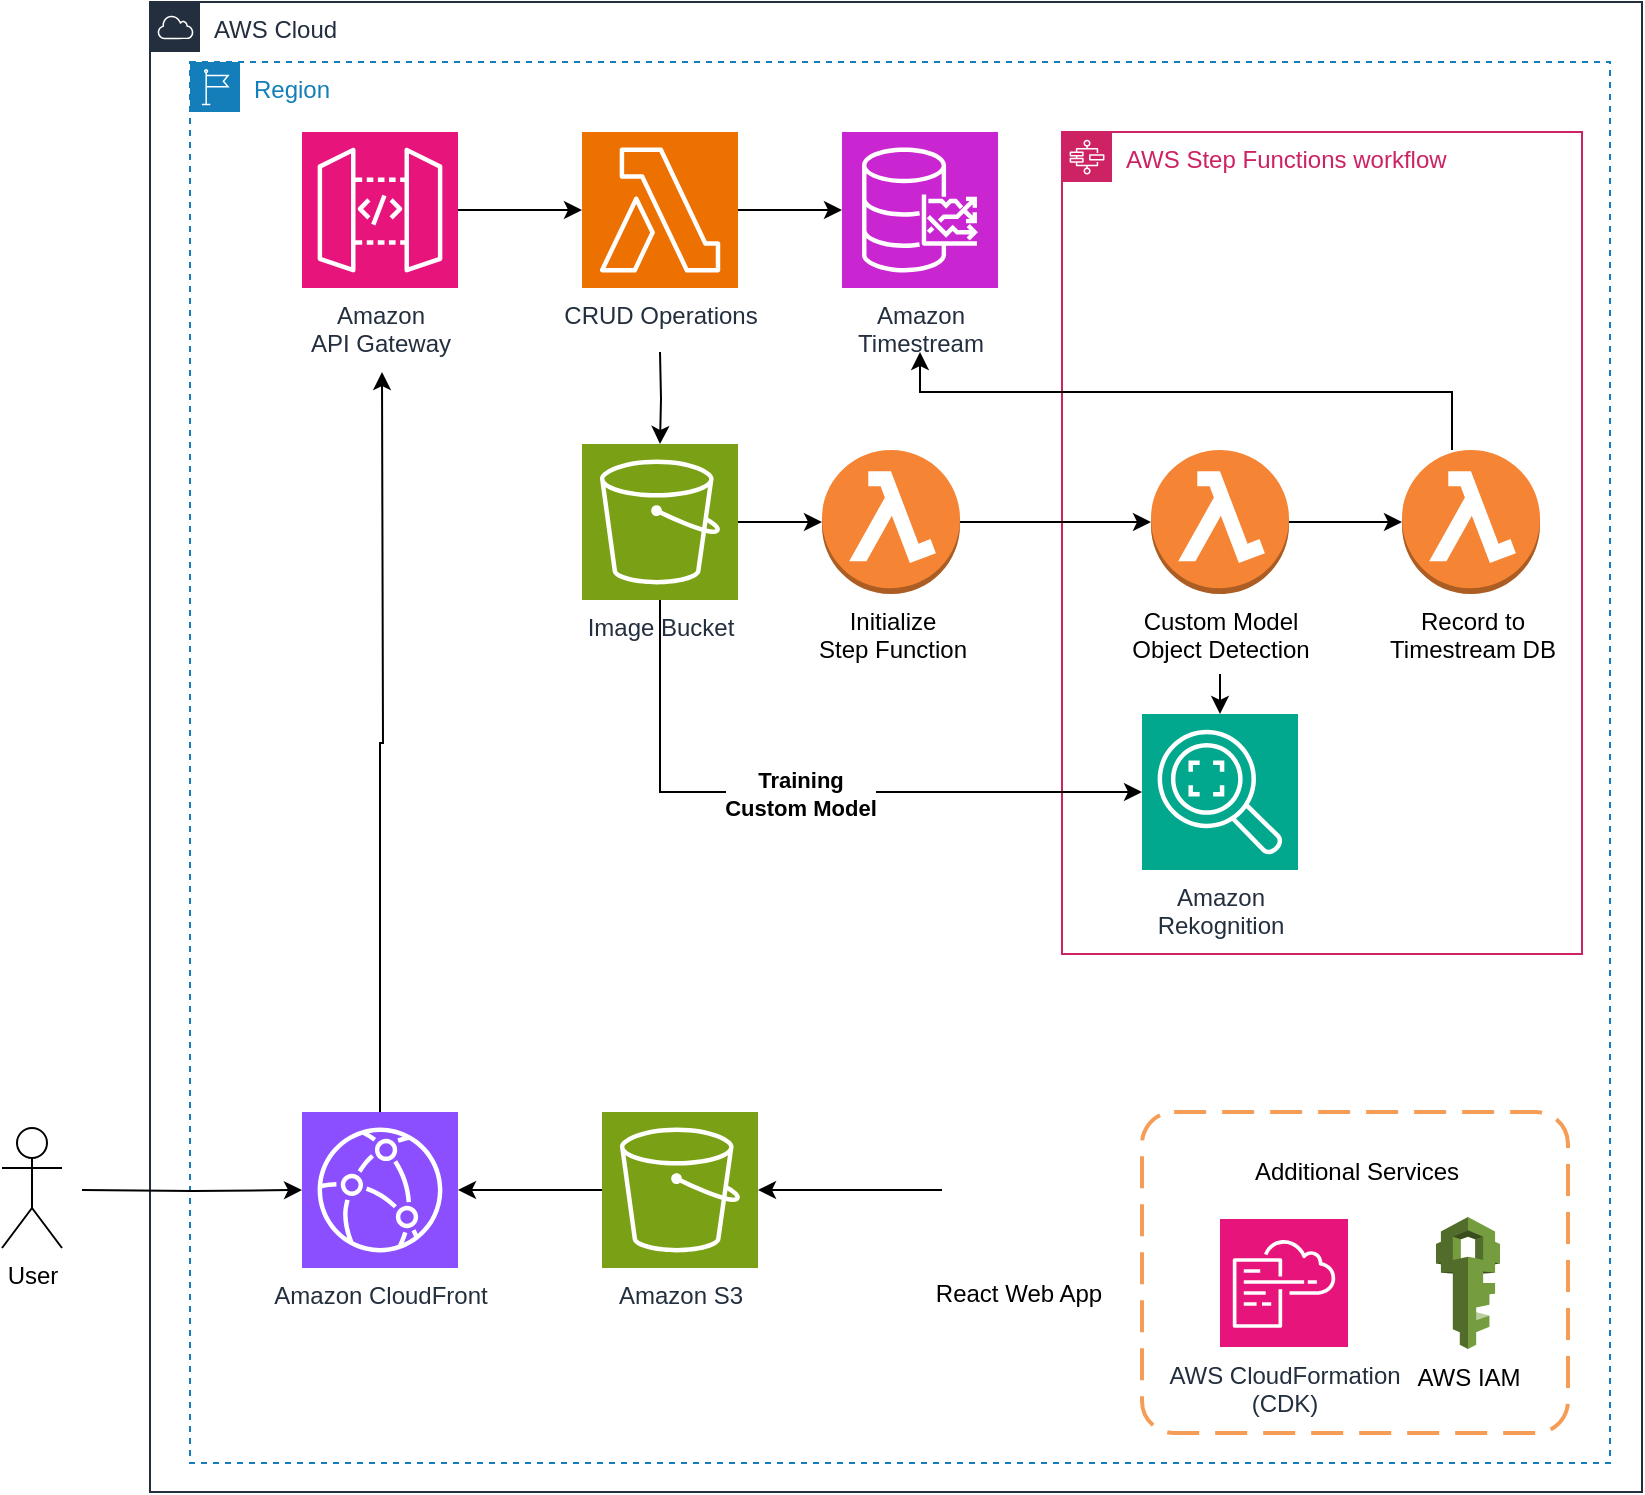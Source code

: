 <mxfile version="22.1.18" type="device" pages="2">
  <diagram name="Page-1" id="OdyrHmC6sfOLj6qiyrPX">
    <mxGraphModel dx="1234" dy="757" grid="0" gridSize="10" guides="0" tooltips="1" connect="1" arrows="1" fold="1" page="0" pageScale="1" pageWidth="850" pageHeight="1100" math="0" shadow="0">
      <root>
        <mxCell id="0" />
        <mxCell id="1" parent="0" />
        <mxCell id="MYE65sH3s9XC-EsRgawy-8" value="AWS Cloud" style="points=[[0,0],[0.25,0],[0.5,0],[0.75,0],[1,0],[1,0.25],[1,0.5],[1,0.75],[1,1],[0.75,1],[0.5,1],[0.25,1],[0,1],[0,0.75],[0,0.5],[0,0.25]];outlineConnect=0;gradientColor=none;html=1;whiteSpace=wrap;fontSize=12;fontStyle=0;container=1;pointerEvents=0;collapsible=0;recursiveResize=0;shape=mxgraph.aws4.group;grIcon=mxgraph.aws4.group_aws_cloud;strokeColor=#232F3E;fillColor=none;verticalAlign=top;align=left;spacingLeft=30;fontColor=#232F3E;dashed=0;" parent="1" vertex="1">
          <mxGeometry x="154" y="615" width="746" height="745" as="geometry" />
        </mxCell>
        <mxCell id="MYE65sH3s9XC-EsRgawy-9" value="Region" style="points=[[0,0],[0.25,0],[0.5,0],[0.75,0],[1,0],[1,0.25],[1,0.5],[1,0.75],[1,1],[0.75,1],[0.5,1],[0.25,1],[0,1],[0,0.75],[0,0.5],[0,0.25]];outlineConnect=0;gradientColor=none;html=1;whiteSpace=wrap;fontSize=12;fontStyle=0;container=1;pointerEvents=0;collapsible=0;recursiveResize=0;shape=mxgraph.aws4.group;grIcon=mxgraph.aws4.group_region;strokeColor=#147EBA;fillColor=none;verticalAlign=top;align=left;spacingLeft=30;fontColor=#147EBA;dashed=1;" parent="MYE65sH3s9XC-EsRgawy-8" vertex="1">
          <mxGeometry x="20" y="30" width="710" height="700.5" as="geometry" />
        </mxCell>
        <mxCell id="E9s7Cj_5dPcn2JG_jbMc-51" value="" style="rounded=1;arcSize=10;dashed=1;strokeColor=#F59D56;fillColor=none;gradientColor=none;dashPattern=8 4;strokeWidth=2;" parent="MYE65sH3s9XC-EsRgawy-9" vertex="1">
          <mxGeometry x="476" y="525" width="213" height="160.5" as="geometry" />
        </mxCell>
        <mxCell id="E9s7Cj_5dPcn2JG_jbMc-39" value="React Web App" style="shape=image;html=1;verticalAlign=top;verticalLabelPosition=bottom;labelBackgroundColor=#ffffff;imageAspect=0;aspect=fixed;image=https://cdn1.iconfinder.com/data/icons/unicons-line-vol-5/24/react-128.png" parent="MYE65sH3s9XC-EsRgawy-9" vertex="1">
          <mxGeometry x="376" y="526" width="76" height="76" as="geometry" />
        </mxCell>
        <mxCell id="E9s7Cj_5dPcn2JG_jbMc-42" value="AWS CloudFormation&lt;br&gt;(CDK)" style="sketch=0;points=[[0,0,0],[0.25,0,0],[0.5,0,0],[0.75,0,0],[1,0,0],[0,1,0],[0.25,1,0],[0.5,1,0],[0.75,1,0],[1,1,0],[0,0.25,0],[0,0.5,0],[0,0.75,0],[1,0.25,0],[1,0.5,0],[1,0.75,0]];points=[[0,0,0],[0.25,0,0],[0.5,0,0],[0.75,0,0],[1,0,0],[0,1,0],[0.25,1,0],[0.5,1,0],[0.75,1,0],[1,1,0],[0,0.25,0],[0,0.5,0],[0,0.75,0],[1,0.25,0],[1,0.5,0],[1,0.75,0]];outlineConnect=0;fontColor=#232F3E;fillColor=#E7157B;strokeColor=#ffffff;dashed=0;verticalLabelPosition=bottom;verticalAlign=top;align=center;html=1;fontSize=12;fontStyle=0;aspect=fixed;shape=mxgraph.aws4.resourceIcon;resIcon=mxgraph.aws4.cloudformation;" parent="MYE65sH3s9XC-EsRgawy-9" vertex="1">
          <mxGeometry x="515" y="578.5" width="64" height="64" as="geometry" />
        </mxCell>
        <mxCell id="E9s7Cj_5dPcn2JG_jbMc-43" value="AWS IAM" style="outlineConnect=0;dashed=0;verticalLabelPosition=bottom;verticalAlign=top;align=center;html=1;shape=mxgraph.aws3.iam;fillColor=#759C3E;gradientColor=none;" parent="MYE65sH3s9XC-EsRgawy-9" vertex="1">
          <mxGeometry x="623" y="577.5" width="32" height="66" as="geometry" />
        </mxCell>
        <mxCell id="E9s7Cj_5dPcn2JG_jbMc-52" value="Additional Services" style="text;html=1;align=center;verticalAlign=middle;resizable=0;points=[];autosize=1;strokeColor=none;fillColor=none;" parent="MYE65sH3s9XC-EsRgawy-9" vertex="1">
          <mxGeometry x="517.5" y="540" width="130" height="30" as="geometry" />
        </mxCell>
        <mxCell id="E9s7Cj_5dPcn2JG_jbMc-22" value="Initialize&lt;br&gt;Step Function" style="outlineConnect=0;dashed=0;verticalLabelPosition=bottom;verticalAlign=top;align=center;html=1;shape=mxgraph.aws3.lambda_function;fillColor=#F58534;gradientColor=none;" parent="MYE65sH3s9XC-EsRgawy-9" vertex="1">
          <mxGeometry x="316" y="194" width="69" height="72" as="geometry" />
        </mxCell>
        <mxCell id="E9s7Cj_5dPcn2JG_jbMc-3" value="Image Bucket" style="sketch=0;points=[[0,0,0],[0.25,0,0],[0.5,0,0],[0.75,0,0],[1,0,0],[0,1,0],[0.25,1,0],[0.5,1,0],[0.75,1,0],[1,1,0],[0,0.25,0],[0,0.5,0],[0,0.75,0],[1,0.25,0],[1,0.5,0],[1,0.75,0]];outlineConnect=0;fontColor=#232F3E;fillColor=#7AA116;strokeColor=#ffffff;dashed=0;verticalLabelPosition=bottom;verticalAlign=top;align=center;html=1;fontSize=12;fontStyle=0;aspect=fixed;shape=mxgraph.aws4.resourceIcon;resIcon=mxgraph.aws4.s3;" parent="MYE65sH3s9XC-EsRgawy-9" vertex="1">
          <mxGeometry x="196" y="191" width="78" height="78" as="geometry" />
        </mxCell>
        <mxCell id="E9s7Cj_5dPcn2JG_jbMc-24" style="edgeStyle=orthogonalEdgeStyle;rounded=0;orthogonalLoop=1;jettySize=auto;html=1;" parent="MYE65sH3s9XC-EsRgawy-9" source="E9s7Cj_5dPcn2JG_jbMc-3" target="E9s7Cj_5dPcn2JG_jbMc-22" edge="1">
          <mxGeometry relative="1" as="geometry" />
        </mxCell>
        <mxCell id="E9s7Cj_5dPcn2JG_jbMc-2" value="CRUD Operations" style="sketch=0;points=[[0,0,0],[0.25,0,0],[0.5,0,0],[0.75,0,0],[1,0,0],[0,1,0],[0.25,1,0],[0.5,1,0],[0.75,1,0],[1,1,0],[0,0.25,0],[0,0.5,0],[0,0.75,0],[1,0.25,0],[1,0.5,0],[1,0.75,0]];outlineConnect=0;fontColor=#232F3E;fillColor=#ED7100;strokeColor=#ffffff;dashed=0;verticalLabelPosition=bottom;verticalAlign=top;align=center;html=1;fontSize=12;fontStyle=0;aspect=fixed;shape=mxgraph.aws4.resourceIcon;resIcon=mxgraph.aws4.lambda;" parent="1" vertex="1">
          <mxGeometry x="370" y="680" width="78" height="78" as="geometry" />
        </mxCell>
        <mxCell id="E9s7Cj_5dPcn2JG_jbMc-1" value="Amazon&lt;br&gt;Timestream" style="sketch=0;points=[[0,0,0],[0.25,0,0],[0.5,0,0],[0.75,0,0],[1,0,0],[0,1,0],[0.25,1,0],[0.5,1,0],[0.75,1,0],[1,1,0],[0,0.25,0],[0,0.5,0],[0,0.75,0],[1,0.25,0],[1,0.5,0],[1,0.75,0]];outlineConnect=0;fontColor=#232F3E;fillColor=#C925D1;strokeColor=#ffffff;dashed=0;verticalLabelPosition=bottom;verticalAlign=top;align=center;html=1;fontSize=12;fontStyle=0;aspect=fixed;shape=mxgraph.aws4.resourceIcon;resIcon=mxgraph.aws4.timestream;" parent="1" vertex="1">
          <mxGeometry x="500" y="680" width="78" height="78" as="geometry" />
        </mxCell>
        <mxCell id="E9s7Cj_5dPcn2JG_jbMc-4" value="Amazon &lt;br&gt;API Gateway" style="sketch=0;points=[[0,0,0],[0.25,0,0],[0.5,0,0],[0.75,0,0],[1,0,0],[0,1,0],[0.25,1,0],[0.5,1,0],[0.75,1,0],[1,1,0],[0,0.25,0],[0,0.5,0],[0,0.75,0],[1,0.25,0],[1,0.5,0],[1,0.75,0]];outlineConnect=0;fontColor=#232F3E;fillColor=#E7157B;strokeColor=#ffffff;dashed=0;verticalLabelPosition=bottom;verticalAlign=top;align=center;html=1;fontSize=12;fontStyle=0;aspect=fixed;shape=mxgraph.aws4.resourceIcon;resIcon=mxgraph.aws4.api_gateway;" parent="1" vertex="1">
          <mxGeometry x="230" y="680" width="78" height="78" as="geometry" />
        </mxCell>
        <mxCell id="E9s7Cj_5dPcn2JG_jbMc-5" style="edgeStyle=orthogonalEdgeStyle;rounded=0;orthogonalLoop=1;jettySize=auto;html=1;entryX=0;entryY=0.5;entryDx=0;entryDy=0;entryPerimeter=0;" parent="1" source="E9s7Cj_5dPcn2JG_jbMc-4" target="E9s7Cj_5dPcn2JG_jbMc-2" edge="1">
          <mxGeometry relative="1" as="geometry" />
        </mxCell>
        <mxCell id="E9s7Cj_5dPcn2JG_jbMc-6" style="edgeStyle=orthogonalEdgeStyle;rounded=0;orthogonalLoop=1;jettySize=auto;html=1;entryX=0.5;entryY=0;entryDx=0;entryDy=0;entryPerimeter=0;" parent="1" target="E9s7Cj_5dPcn2JG_jbMc-3" edge="1">
          <mxGeometry relative="1" as="geometry">
            <mxPoint x="409" y="790" as="sourcePoint" />
          </mxGeometry>
        </mxCell>
        <mxCell id="E9s7Cj_5dPcn2JG_jbMc-7" style="edgeStyle=orthogonalEdgeStyle;rounded=0;orthogonalLoop=1;jettySize=auto;html=1;entryX=0;entryY=0.5;entryDx=0;entryDy=0;entryPerimeter=0;" parent="1" source="E9s7Cj_5dPcn2JG_jbMc-2" target="E9s7Cj_5dPcn2JG_jbMc-1" edge="1">
          <mxGeometry relative="1" as="geometry" />
        </mxCell>
        <mxCell id="E9s7Cj_5dPcn2JG_jbMc-13" style="edgeStyle=orthogonalEdgeStyle;rounded=0;orthogonalLoop=1;jettySize=auto;html=1;" parent="1" source="E9s7Cj_5dPcn2JG_jbMc-11" target="E9s7Cj_5dPcn2JG_jbMc-12" edge="1">
          <mxGeometry relative="1" as="geometry" />
        </mxCell>
        <mxCell id="E9s7Cj_5dPcn2JG_jbMc-11" value="Amazon S3" style="sketch=0;points=[[0,0,0],[0.25,0,0],[0.5,0,0],[0.75,0,0],[1,0,0],[0,1,0],[0.25,1,0],[0.5,1,0],[0.75,1,0],[1,1,0],[0,0.25,0],[0,0.5,0],[0,0.75,0],[1,0.25,0],[1,0.5,0],[1,0.75,0]];outlineConnect=0;fontColor=#232F3E;fillColor=#7AA116;strokeColor=#ffffff;dashed=0;verticalLabelPosition=bottom;verticalAlign=top;align=center;html=1;fontSize=12;fontStyle=0;aspect=fixed;shape=mxgraph.aws4.resourceIcon;resIcon=mxgraph.aws4.s3;" parent="1" vertex="1">
          <mxGeometry x="380" y="1170" width="78" height="78" as="geometry" />
        </mxCell>
        <mxCell id="E9s7Cj_5dPcn2JG_jbMc-38" style="edgeStyle=orthogonalEdgeStyle;rounded=0;orthogonalLoop=1;jettySize=auto;html=1;" parent="1" source="E9s7Cj_5dPcn2JG_jbMc-12" edge="1">
          <mxGeometry relative="1" as="geometry">
            <mxPoint x="270" y="800" as="targetPoint" />
          </mxGeometry>
        </mxCell>
        <mxCell id="E9s7Cj_5dPcn2JG_jbMc-12" value="Amazon CloudFront" style="sketch=0;points=[[0,0,0],[0.25,0,0],[0.5,0,0],[0.75,0,0],[1,0,0],[0,1,0],[0.25,1,0],[0.5,1,0],[0.75,1,0],[1,1,0],[0,0.25,0],[0,0.5,0],[0,0.75,0],[1,0.25,0],[1,0.5,0],[1,0.75,0]];outlineConnect=0;fontColor=#232F3E;fillColor=#8C4FFF;strokeColor=#ffffff;dashed=0;verticalLabelPosition=bottom;verticalAlign=top;align=center;html=1;fontSize=12;fontStyle=0;aspect=fixed;shape=mxgraph.aws4.resourceIcon;resIcon=mxgraph.aws4.cloudfront;" parent="1" vertex="1">
          <mxGeometry x="230" y="1170" width="78" height="78" as="geometry" />
        </mxCell>
        <mxCell id="E9s7Cj_5dPcn2JG_jbMc-14" value="AWS Step Functions workflow" style="points=[[0,0],[0.25,0],[0.5,0],[0.75,0],[1,0],[1,0.25],[1,0.5],[1,0.75],[1,1],[0.75,1],[0.5,1],[0.25,1],[0,1],[0,0.75],[0,0.5],[0,0.25]];outlineConnect=0;gradientColor=none;html=1;whiteSpace=wrap;fontSize=12;fontStyle=0;container=1;pointerEvents=0;collapsible=0;recursiveResize=0;shape=mxgraph.aws4.group;grIcon=mxgraph.aws4.group_aws_step_functions_workflow;strokeColor=#CD2264;fillColor=none;verticalAlign=top;align=left;spacingLeft=30;fontColor=#CD2264;dashed=0;" parent="1" vertex="1">
          <mxGeometry x="610" y="680" width="260" height="411" as="geometry" />
        </mxCell>
        <mxCell id="E9s7Cj_5dPcn2JG_jbMc-10" value="Amazon &lt;br&gt;Rekognition" style="sketch=0;points=[[0,0,0],[0.25,0,0],[0.5,0,0],[0.75,0,0],[1,0,0],[0,1,0],[0.25,1,0],[0.5,1,0],[0.75,1,0],[1,1,0],[0,0.25,0],[0,0.5,0],[0,0.75,0],[1,0.25,0],[1,0.5,0],[1,0.75,0]];outlineConnect=0;fontColor=#232F3E;fillColor=#01A88D;strokeColor=#ffffff;dashed=0;verticalLabelPosition=bottom;verticalAlign=top;align=center;html=1;fontSize=12;fontStyle=0;aspect=fixed;shape=mxgraph.aws4.resourceIcon;resIcon=mxgraph.aws4.rekognition_2;" parent="E9s7Cj_5dPcn2JG_jbMc-14" vertex="1">
          <mxGeometry x="40" y="291" width="78" height="78" as="geometry" />
        </mxCell>
        <mxCell id="E9s7Cj_5dPcn2JG_jbMc-31" style="edgeStyle=orthogonalEdgeStyle;rounded=0;orthogonalLoop=1;jettySize=auto;html=1;" parent="E9s7Cj_5dPcn2JG_jbMc-14" source="E9s7Cj_5dPcn2JG_jbMc-26" target="E9s7Cj_5dPcn2JG_jbMc-30" edge="1">
          <mxGeometry relative="1" as="geometry" />
        </mxCell>
        <mxCell id="E9s7Cj_5dPcn2JG_jbMc-26" value="Custom Model&lt;br&gt;Object Detection" style="outlineConnect=0;dashed=0;verticalLabelPosition=bottom;verticalAlign=top;align=center;html=1;shape=mxgraph.aws3.lambda_function;fillColor=#F58534;gradientColor=none;" parent="E9s7Cj_5dPcn2JG_jbMc-14" vertex="1">
          <mxGeometry x="44.5" y="159" width="69" height="72" as="geometry" />
        </mxCell>
        <mxCell id="E9s7Cj_5dPcn2JG_jbMc-27" style="edgeStyle=orthogonalEdgeStyle;rounded=0;orthogonalLoop=1;jettySize=auto;html=1;entryX=0.5;entryY=0;entryDx=0;entryDy=0;entryPerimeter=0;" parent="E9s7Cj_5dPcn2JG_jbMc-14" target="E9s7Cj_5dPcn2JG_jbMc-10" edge="1">
          <mxGeometry relative="1" as="geometry">
            <mxPoint x="79" y="271" as="sourcePoint" />
          </mxGeometry>
        </mxCell>
        <mxCell id="E9s7Cj_5dPcn2JG_jbMc-30" value="Record to&lt;br&gt;Timestream DB" style="outlineConnect=0;dashed=0;verticalLabelPosition=bottom;verticalAlign=top;align=center;html=1;shape=mxgraph.aws3.lambda_function;fillColor=#F58534;gradientColor=none;" parent="E9s7Cj_5dPcn2JG_jbMc-14" vertex="1">
          <mxGeometry x="170" y="159" width="69" height="72" as="geometry" />
        </mxCell>
        <mxCell id="E9s7Cj_5dPcn2JG_jbMc-54" style="edgeStyle=orthogonalEdgeStyle;rounded=0;orthogonalLoop=1;jettySize=auto;html=1;" parent="1" source="E9s7Cj_5dPcn2JG_jbMc-22" target="E9s7Cj_5dPcn2JG_jbMc-26" edge="1">
          <mxGeometry relative="1" as="geometry" />
        </mxCell>
        <mxCell id="E9s7Cj_5dPcn2JG_jbMc-32" style="edgeStyle=orthogonalEdgeStyle;rounded=0;orthogonalLoop=1;jettySize=auto;html=1;" parent="1" source="E9s7Cj_5dPcn2JG_jbMc-30" edge="1">
          <mxGeometry relative="1" as="geometry">
            <mxPoint x="539" y="790" as="targetPoint" />
            <Array as="points">
              <mxPoint x="805" y="810" />
              <mxPoint x="539" y="810" />
            </Array>
          </mxGeometry>
        </mxCell>
        <mxCell id="E9s7Cj_5dPcn2JG_jbMc-34" style="edgeStyle=orthogonalEdgeStyle;rounded=0;orthogonalLoop=1;jettySize=auto;html=1;entryX=0;entryY=0.5;entryDx=0;entryDy=0;entryPerimeter=0;" parent="1" source="E9s7Cj_5dPcn2JG_jbMc-3" target="E9s7Cj_5dPcn2JG_jbMc-10" edge="1">
          <mxGeometry relative="1" as="geometry">
            <Array as="points">
              <mxPoint x="409" y="1010" />
            </Array>
          </mxGeometry>
        </mxCell>
        <mxCell id="E9s7Cj_5dPcn2JG_jbMc-35" value="&lt;b&gt;Training&lt;br&gt;Custom Model&lt;br&gt;&lt;/b&gt;" style="edgeLabel;html=1;align=center;verticalAlign=middle;resizable=0;points=[];" parent="E9s7Cj_5dPcn2JG_jbMc-34" vertex="1" connectable="0">
          <mxGeometry x="-0.023" y="-1" relative="1" as="geometry">
            <mxPoint x="1" as="offset" />
          </mxGeometry>
        </mxCell>
        <mxCell id="E9s7Cj_5dPcn2JG_jbMc-40" style="edgeStyle=orthogonalEdgeStyle;rounded=0;orthogonalLoop=1;jettySize=auto;html=1;" parent="1" source="E9s7Cj_5dPcn2JG_jbMc-39" target="E9s7Cj_5dPcn2JG_jbMc-11" edge="1">
          <mxGeometry relative="1" as="geometry" />
        </mxCell>
        <mxCell id="E9s7Cj_5dPcn2JG_jbMc-45" style="edgeStyle=orthogonalEdgeStyle;rounded=0;orthogonalLoop=1;jettySize=auto;html=1;" parent="1" target="E9s7Cj_5dPcn2JG_jbMc-12" edge="1">
          <mxGeometry relative="1" as="geometry">
            <mxPoint x="120" y="1209" as="sourcePoint" />
          </mxGeometry>
        </mxCell>
        <mxCell id="E9s7Cj_5dPcn2JG_jbMc-50" value="User" style="shape=umlActor;verticalLabelPosition=bottom;verticalAlign=top;html=1;outlineConnect=0;" parent="1" vertex="1">
          <mxGeometry x="80" y="1178" width="30" height="60" as="geometry" />
        </mxCell>
      </root>
    </mxGraphModel>
  </diagram>
  <diagram id="onMG0yWzJpOo7cpvIN44" name="Reviewing-AWS Concepts">
    <mxGraphModel dx="2934" dy="1121" grid="1" gridSize="10" guides="1" tooltips="1" connect="1" arrows="1" fold="1" page="1" pageScale="1" pageWidth="850" pageHeight="1100" math="0" shadow="0">
      <root>
        <mxCell id="0" />
        <mxCell id="1" parent="0" />
        <mxCell id="Nw94OMGiKXlHq63f8jNe-8" value="Region" style="points=[[0,0],[0.25,0],[0.5,0],[0.75,0],[1,0],[1,0.25],[1,0.5],[1,0.75],[1,1],[0.75,1],[0.5,1],[0.25,1],[0,1],[0,0.75],[0,0.5],[0,0.25]];outlineConnect=0;gradientColor=none;html=1;whiteSpace=wrap;fontSize=12;fontStyle=0;container=1;pointerEvents=0;collapsible=0;recursiveResize=0;shape=mxgraph.aws4.group;grIcon=mxgraph.aws4.group_region;strokeColor=#147EBA;fillColor=none;verticalAlign=top;align=left;spacingLeft=30;fontColor=#147EBA;dashed=1;" vertex="1" parent="1">
          <mxGeometry x="40" y="120" width="770" height="840" as="geometry" />
        </mxCell>
        <mxCell id="Nw94OMGiKXlHq63f8jNe-10" value="VPC" style="sketch=0;outlineConnect=0;gradientColor=none;html=1;whiteSpace=wrap;fontSize=12;fontStyle=0;shape=mxgraph.aws4.group;grIcon=mxgraph.aws4.group_vpc;strokeColor=#879196;fillColor=none;verticalAlign=top;align=left;spacingLeft=30;fontColor=#879196;dashed=0;" vertex="1" parent="Nw94OMGiKXlHq63f8jNe-8">
          <mxGeometry x="20" y="30" width="690" height="600" as="geometry" />
        </mxCell>
        <mxCell id="Nw94OMGiKXlHq63f8jNe-16" value="Availability zone" style="sketch=0;outlineConnect=0;gradientColor=none;html=1;whiteSpace=wrap;fontSize=12;fontStyle=0;shape=mxgraph.aws4.group;grIcon=mxgraph.aws4.group_availability_zone;strokeColor=#545B64;fillColor=none;verticalAlign=top;align=left;spacingLeft=30;fontColor=#545B64;dashed=1;" vertex="1" parent="Nw94OMGiKXlHq63f8jNe-8">
          <mxGeometry x="50" y="60" width="250" height="510" as="geometry" />
        </mxCell>
        <mxCell id="Nw94OMGiKXlHq63f8jNe-12" value="Subnet" style="sketch=0;outlineConnect=0;gradientColor=none;html=1;whiteSpace=wrap;fontSize=12;fontStyle=0;shape=mxgraph.aws4.group;grIcon=mxgraph.aws4.group_subnet;strokeColor=#879196;fillColor=none;verticalAlign=top;align=left;spacingLeft=30;fontColor=#879196;dashed=0;" vertex="1" parent="Nw94OMGiKXlHq63f8jNe-8">
          <mxGeometry x="60" y="340" width="220" height="230" as="geometry" />
        </mxCell>
        <mxCell id="Nw94OMGiKXlHq63f8jNe-9" value="Availability zone" style="sketch=0;outlineConnect=0;gradientColor=none;html=1;whiteSpace=wrap;fontSize=12;fontStyle=0;shape=mxgraph.aws4.group;grIcon=mxgraph.aws4.group_availability_zone;strokeColor=#545B64;fillColor=none;verticalAlign=top;align=left;spacingLeft=30;fontColor=#545B64;dashed=1;" vertex="1" parent="Nw94OMGiKXlHq63f8jNe-8">
          <mxGeometry x="430" y="60" width="260" height="510" as="geometry" />
        </mxCell>
        <mxCell id="Nw94OMGiKXlHq63f8jNe-11" value="Subnet" style="sketch=0;outlineConnect=0;gradientColor=none;html=1;whiteSpace=wrap;fontSize=12;fontStyle=0;shape=mxgraph.aws4.group;grIcon=mxgraph.aws4.group_subnet;strokeColor=#879196;fillColor=none;verticalAlign=top;align=left;spacingLeft=30;fontColor=#879196;dashed=0;" vertex="1" parent="Nw94OMGiKXlHq63f8jNe-8">
          <mxGeometry x="70" y="100" width="200" height="170" as="geometry" />
        </mxCell>
        <mxCell id="Nw94OMGiKXlHq63f8jNe-17" value="Subnet" style="sketch=0;outlineConnect=0;gradientColor=none;html=1;whiteSpace=wrap;fontSize=12;fontStyle=0;shape=mxgraph.aws4.group;grIcon=mxgraph.aws4.group_subnet;strokeColor=#879196;fillColor=none;verticalAlign=top;align=left;spacingLeft=30;fontColor=#879196;dashed=0;" vertex="1" parent="Nw94OMGiKXlHq63f8jNe-8">
          <mxGeometry x="450" y="100" width="200" height="210" as="geometry" />
        </mxCell>
        <mxCell id="Nw94OMGiKXlHq63f8jNe-18" value="Subnet" style="sketch=0;outlineConnect=0;gradientColor=none;html=1;whiteSpace=wrap;fontSize=12;fontStyle=0;shape=mxgraph.aws4.group;grIcon=mxgraph.aws4.group_subnet;strokeColor=#879196;fillColor=none;verticalAlign=top;align=left;spacingLeft=30;fontColor=#879196;dashed=0;" vertex="1" parent="Nw94OMGiKXlHq63f8jNe-8">
          <mxGeometry x="450" y="360" width="200" height="180" as="geometry" />
        </mxCell>
        <mxCell id="Nw94OMGiKXlHq63f8jNe-7" value="Security group" style="fillColor=none;strokeColor=#DD3522;verticalAlign=top;fontStyle=0;fontColor=#DD3522;whiteSpace=wrap;html=1;" vertex="1" parent="Nw94OMGiKXlHq63f8jNe-8">
          <mxGeometry x="80" y="140" width="100" height="120" as="geometry" />
        </mxCell>
        <mxCell id="Nw94OMGiKXlHq63f8jNe-1" value="Amazon EC2" style="sketch=0;outlineConnect=0;fontColor=#232F3E;gradientColor=none;strokeColor=#ffffff;fillColor=#232F3E;dashed=0;verticalLabelPosition=middle;verticalAlign=bottom;align=center;html=1;whiteSpace=wrap;fontSize=10;fontStyle=1;spacing=3;shape=mxgraph.aws4.productIcon;prIcon=mxgraph.aws4.ec2;" vertex="1" parent="Nw94OMGiKXlHq63f8jNe-8">
          <mxGeometry x="105" y="170" width="50" height="80" as="geometry" />
        </mxCell>
        <mxCell id="Nw94OMGiKXlHq63f8jNe-21" value="Security group" style="fillColor=none;strokeColor=#DD3522;verticalAlign=top;fontStyle=0;fontColor=#DD3522;whiteSpace=wrap;html=1;" vertex="1" parent="Nw94OMGiKXlHq63f8jNe-8">
          <mxGeometry x="170" y="140" width="100" height="120" as="geometry" />
        </mxCell>
        <mxCell id="Nw94OMGiKXlHq63f8jNe-22" value="Amazon EC2" style="sketch=0;outlineConnect=0;fontColor=#232F3E;gradientColor=none;strokeColor=#ffffff;fillColor=#232F3E;dashed=0;verticalLabelPosition=middle;verticalAlign=bottom;align=center;html=1;whiteSpace=wrap;fontSize=10;fontStyle=1;spacing=3;shape=mxgraph.aws4.productIcon;prIcon=mxgraph.aws4.ec2;" vertex="1" parent="Nw94OMGiKXlHq63f8jNe-8">
          <mxGeometry x="195" y="170" width="50" height="80" as="geometry" />
        </mxCell>
        <mxCell id="Nw94OMGiKXlHq63f8jNe-23" value="Security group" style="fillColor=none;strokeColor=#DD3522;verticalAlign=top;fontStyle=0;fontColor=#DD3522;whiteSpace=wrap;html=1;" vertex="1" parent="Nw94OMGiKXlHq63f8jNe-8">
          <mxGeometry x="460" y="130" width="100" height="120" as="geometry" />
        </mxCell>
        <mxCell id="Nw94OMGiKXlHq63f8jNe-24" value="Amazon EC2" style="sketch=0;outlineConnect=0;fontColor=#232F3E;gradientColor=none;strokeColor=#ffffff;fillColor=#232F3E;dashed=0;verticalLabelPosition=middle;verticalAlign=bottom;align=center;html=1;whiteSpace=wrap;fontSize=10;fontStyle=1;spacing=3;shape=mxgraph.aws4.productIcon;prIcon=mxgraph.aws4.ec2;" vertex="1" parent="Nw94OMGiKXlHq63f8jNe-8">
          <mxGeometry x="485" y="160" width="50" height="80" as="geometry" />
        </mxCell>
        <mxCell id="Nw94OMGiKXlHq63f8jNe-25" value="Security group" style="fillColor=none;strokeColor=#DD3522;verticalAlign=top;fontStyle=0;fontColor=#DD3522;whiteSpace=wrap;html=1;" vertex="1" parent="Nw94OMGiKXlHq63f8jNe-8">
          <mxGeometry x="540" y="160" width="100" height="120" as="geometry" />
        </mxCell>
        <mxCell id="Nw94OMGiKXlHq63f8jNe-26" value="Amazon EC2" style="sketch=0;outlineConnect=0;fontColor=#232F3E;gradientColor=none;strokeColor=#ffffff;fillColor=#232F3E;dashed=0;verticalLabelPosition=middle;verticalAlign=bottom;align=center;html=1;whiteSpace=wrap;fontSize=10;fontStyle=1;spacing=3;shape=mxgraph.aws4.productIcon;prIcon=mxgraph.aws4.ec2;" vertex="1" parent="Nw94OMGiKXlHq63f8jNe-8">
          <mxGeometry x="565" y="190" width="50" height="80" as="geometry" />
        </mxCell>
        <mxCell id="Nw94OMGiKXlHq63f8jNe-27" value="Security group" style="fillColor=none;strokeColor=#DD3522;verticalAlign=top;fontStyle=0;fontColor=#DD3522;whiteSpace=wrap;html=1;" vertex="1" parent="Nw94OMGiKXlHq63f8jNe-8">
          <mxGeometry x="460" y="390" width="100" height="120" as="geometry" />
        </mxCell>
        <mxCell id="Nw94OMGiKXlHq63f8jNe-28" value="Amazon EC2" style="sketch=0;outlineConnect=0;fontColor=#232F3E;gradientColor=none;strokeColor=#ffffff;fillColor=#232F3E;dashed=0;verticalLabelPosition=middle;verticalAlign=bottom;align=center;html=1;whiteSpace=wrap;fontSize=10;fontStyle=1;spacing=3;shape=mxgraph.aws4.productIcon;prIcon=mxgraph.aws4.ec2;" vertex="1" parent="Nw94OMGiKXlHq63f8jNe-8">
          <mxGeometry x="485" y="420" width="50" height="80" as="geometry" />
        </mxCell>
        <mxCell id="Nw94OMGiKXlHq63f8jNe-29" value="Security group" style="fillColor=none;strokeColor=#DD3522;verticalAlign=top;fontStyle=0;fontColor=#DD3522;whiteSpace=wrap;html=1;" vertex="1" parent="Nw94OMGiKXlHq63f8jNe-8">
          <mxGeometry x="540" y="420" width="100" height="120" as="geometry" />
        </mxCell>
        <mxCell id="Nw94OMGiKXlHq63f8jNe-30" value="Amazon EC2" style="sketch=0;outlineConnect=0;fontColor=#232F3E;gradientColor=none;strokeColor=#ffffff;fillColor=#232F3E;dashed=0;verticalLabelPosition=middle;verticalAlign=bottom;align=center;html=1;whiteSpace=wrap;fontSize=10;fontStyle=1;spacing=3;shape=mxgraph.aws4.productIcon;prIcon=mxgraph.aws4.ec2;" vertex="1" parent="Nw94OMGiKXlHq63f8jNe-8">
          <mxGeometry x="565" y="450" width="50" height="80" as="geometry" />
        </mxCell>
        <mxCell id="Nw94OMGiKXlHq63f8jNe-31" value="Security group" style="fillColor=none;strokeColor=#DD3522;verticalAlign=top;fontStyle=0;fontColor=#DD3522;whiteSpace=wrap;html=1;" vertex="1" parent="Nw94OMGiKXlHq63f8jNe-8">
          <mxGeometry x="80" y="390" width="100" height="120" as="geometry" />
        </mxCell>
        <mxCell id="Nw94OMGiKXlHq63f8jNe-32" value="Amazon EC2" style="sketch=0;outlineConnect=0;fontColor=#232F3E;gradientColor=none;strokeColor=#ffffff;fillColor=#232F3E;dashed=0;verticalLabelPosition=middle;verticalAlign=bottom;align=center;html=1;whiteSpace=wrap;fontSize=10;fontStyle=1;spacing=3;shape=mxgraph.aws4.productIcon;prIcon=mxgraph.aws4.ec2;" vertex="1" parent="Nw94OMGiKXlHq63f8jNe-8">
          <mxGeometry x="105" y="420" width="50" height="80" as="geometry" />
        </mxCell>
        <mxCell id="Nw94OMGiKXlHq63f8jNe-33" value="Security group" style="fillColor=none;strokeColor=#DD3522;verticalAlign=top;fontStyle=0;fontColor=#DD3522;whiteSpace=wrap;html=1;" vertex="1" parent="Nw94OMGiKXlHq63f8jNe-8">
          <mxGeometry x="160" y="440" width="100" height="120" as="geometry" />
        </mxCell>
        <mxCell id="Nw94OMGiKXlHq63f8jNe-34" value="Amazon EC2" style="sketch=0;outlineConnect=0;fontColor=#232F3E;gradientColor=none;strokeColor=#ffffff;fillColor=#232F3E;dashed=0;verticalLabelPosition=middle;verticalAlign=bottom;align=center;html=1;whiteSpace=wrap;fontSize=10;fontStyle=1;spacing=3;shape=mxgraph.aws4.productIcon;prIcon=mxgraph.aws4.ec2;" vertex="1" parent="Nw94OMGiKXlHq63f8jNe-8">
          <mxGeometry x="185" y="470" width="50" height="80" as="geometry" />
        </mxCell>
        <mxCell id="Nw94OMGiKXlHq63f8jNe-13" value="" style="sketch=0;outlineConnect=0;fontColor=#232F3E;gradientColor=none;fillColor=#4D27AA;strokeColor=none;dashed=0;verticalLabelPosition=bottom;verticalAlign=top;align=center;html=1;fontSize=12;fontStyle=0;aspect=fixed;pointerEvents=1;shape=mxgraph.aws4.network_access_control_list;" vertex="1" parent="Nw94OMGiKXlHq63f8jNe-8">
          <mxGeometry x="245" y="80" width="40" height="40" as="geometry" />
        </mxCell>
        <mxCell id="Nw94OMGiKXlHq63f8jNe-14" value="" style="sketch=0;outlineConnect=0;fontColor=#232F3E;gradientColor=none;fillColor=#4D27AA;strokeColor=none;dashed=0;verticalLabelPosition=bottom;verticalAlign=top;align=center;html=1;fontSize=12;fontStyle=0;aspect=fixed;pointerEvents=1;shape=mxgraph.aws4.network_access_control_list;" vertex="1" parent="Nw94OMGiKXlHq63f8jNe-8">
          <mxGeometry x="630" y="80" width="40" height="40" as="geometry" />
        </mxCell>
        <mxCell id="Nw94OMGiKXlHq63f8jNe-35" value="" style="sketch=0;outlineConnect=0;fontColor=#232F3E;gradientColor=none;fillColor=#4D27AA;strokeColor=none;dashed=0;verticalLabelPosition=bottom;verticalAlign=top;align=center;html=1;fontSize=12;fontStyle=0;aspect=fixed;pointerEvents=1;shape=mxgraph.aws4.network_access_control_list;" vertex="1" parent="Nw94OMGiKXlHq63f8jNe-8">
          <mxGeometry x="630" y="340" width="40" height="40" as="geometry" />
        </mxCell>
        <mxCell id="Nw94OMGiKXlHq63f8jNe-36" value="" style="sketch=0;outlineConnect=0;fontColor=#232F3E;gradientColor=none;fillColor=#4D27AA;strokeColor=none;dashed=0;verticalLabelPosition=bottom;verticalAlign=top;align=center;html=1;fontSize=12;fontStyle=0;aspect=fixed;pointerEvents=1;shape=mxgraph.aws4.network_access_control_list;" vertex="1" parent="Nw94OMGiKXlHq63f8jNe-8">
          <mxGeometry x="245" y="330" width="40" height="40" as="geometry" />
        </mxCell>
        <mxCell id="Nw94OMGiKXlHq63f8jNe-37" value="Internet&#xa;gateway" style="sketch=0;outlineConnect=0;fontColor=#232F3E;gradientColor=none;strokeColor=#232F3E;fillColor=#ffffff;dashed=0;verticalLabelPosition=bottom;verticalAlign=top;align=center;html=1;fontSize=12;fontStyle=0;aspect=fixed;shape=mxgraph.aws4.resourceIcon;resIcon=mxgraph.aws4.internet_gateway;" vertex="1" parent="Nw94OMGiKXlHq63f8jNe-8">
          <mxGeometry x="340" width="60" height="60" as="geometry" />
        </mxCell>
        <mxCell id="Nw94OMGiKXlHq63f8jNe-45" value="Elastic Load Balancing" style="sketch=0;outlineConnect=0;fontColor=#232F3E;gradientColor=none;strokeColor=#ffffff;fillColor=#232F3E;dashed=0;verticalLabelPosition=middle;verticalAlign=bottom;align=center;html=1;whiteSpace=wrap;fontSize=10;fontStyle=1;spacing=3;shape=mxgraph.aws4.productIcon;prIcon=mxgraph.aws4.elastic_load_balancing;" vertex="1" parent="Nw94OMGiKXlHq63f8jNe-8">
          <mxGeometry x="225" y="770" width="80" height="110" as="geometry" />
        </mxCell>
        <mxCell id="Nw94OMGiKXlHq63f8jNe-44" value="Application Load Balancer" style="sketch=0;outlineConnect=0;fontColor=#232F3E;gradientColor=none;strokeColor=#ffffff;fillColor=#232F3E;dashed=0;verticalLabelPosition=middle;verticalAlign=bottom;align=center;html=1;whiteSpace=wrap;fontSize=10;fontStyle=1;spacing=3;shape=mxgraph.aws4.productIcon;prIcon=mxgraph.aws4.application_load_balancer;" vertex="1" parent="Nw94OMGiKXlHq63f8jNe-8">
          <mxGeometry x="285" y="670" width="80" height="110" as="geometry" />
        </mxCell>
        <mxCell id="Nw94OMGiKXlHq63f8jNe-43" value="Network Load Balancer" style="sketch=0;outlineConnect=0;fontColor=#232F3E;gradientColor=none;strokeColor=#ffffff;fillColor=#232F3E;dashed=0;verticalLabelPosition=middle;verticalAlign=bottom;align=center;html=1;whiteSpace=wrap;fontSize=10;fontStyle=1;spacing=3;shape=mxgraph.aws4.productIcon;prIcon=mxgraph.aws4.network_load_balancer;" vertex="1" parent="Nw94OMGiKXlHq63f8jNe-8">
          <mxGeometry x="385" y="670" width="80" height="110" as="geometry" />
        </mxCell>
        <mxCell id="Nw94OMGiKXlHq63f8jNe-47" style="edgeStyle=orthogonalEdgeStyle;rounded=0;orthogonalLoop=1;jettySize=auto;html=1;" edge="1" parent="Nw94OMGiKXlHq63f8jNe-8" source="Nw94OMGiKXlHq63f8jNe-46" target="Nw94OMGiKXlHq63f8jNe-16">
          <mxGeometry relative="1" as="geometry" />
        </mxCell>
        <mxCell id="Nw94OMGiKXlHq63f8jNe-46" value="" style="rounded=1;arcSize=10;dashed=1;strokeColor=#F59D56;fillColor=none;gradientColor=none;dashPattern=8 4;strokeWidth=2;" vertex="1" parent="Nw94OMGiKXlHq63f8jNe-8">
          <mxGeometry x="270.25" y="650" width="199.5" height="160" as="geometry" />
        </mxCell>
        <mxCell id="Nw94OMGiKXlHq63f8jNe-48" value="Auto Scaling group" style="points=[[0,0],[0.25,0],[0.5,0],[0.75,0],[1,0],[1,0.25],[1,0.5],[1,0.75],[1,1],[0.75,1],[0.5,1],[0.25,1],[0,1],[0,0.75],[0,0.5],[0,0.25]];outlineConnect=0;gradientColor=none;html=1;whiteSpace=wrap;fontSize=12;fontStyle=0;container=1;pointerEvents=0;collapsible=0;recursiveResize=0;shape=mxgraph.aws4.groupCenter;grIcon=mxgraph.aws4.group_auto_scaling_group;grStroke=1;strokeColor=#D86613;fillColor=none;verticalAlign=top;align=center;fontColor=#D86613;dashed=1;spacingTop=25;" vertex="1" parent="Nw94OMGiKXlHq63f8jNe-8">
          <mxGeometry x="80" y="340" width="190" height="230" as="geometry" />
        </mxCell>
        <mxCell id="Nw94OMGiKXlHq63f8jNe-49" value="ALB = Layer 7 -- HTTP / HTTPS communication&lt;br&gt;NLB = Layer 4 - TCP/UDP" style="whiteSpace=wrap;html=1;" vertex="1" parent="Nw94OMGiKXlHq63f8jNe-8">
          <mxGeometry x="350" y="780" width="170" height="50" as="geometry" />
        </mxCell>
        <mxCell id="Nw94OMGiKXlHq63f8jNe-50" value="AWS PrivateLink" style="sketch=0;outlineConnect=0;fontColor=#232F3E;gradientColor=none;strokeColor=#ffffff;fillColor=#232F3E;dashed=0;verticalLabelPosition=middle;verticalAlign=bottom;align=center;html=1;whiteSpace=wrap;fontSize=10;fontStyle=1;spacing=3;shape=mxgraph.aws4.productIcon;prIcon=mxgraph.aws4.privatelink;" vertex="1" parent="Nw94OMGiKXlHq63f8jNe-8">
          <mxGeometry x="485" y="590" width="80" height="110" as="geometry" />
        </mxCell>
        <mxCell id="Nw94OMGiKXlHq63f8jNe-51" value="Provides private connectivity between services" style="whiteSpace=wrap;html=1;" vertex="1" parent="Nw94OMGiKXlHq63f8jNe-8">
          <mxGeometry x="570" y="600" width="170" height="50" as="geometry" />
        </mxCell>
        <mxCell id="Nw94OMGiKXlHq63f8jNe-2" value="Amazon ECS" style="sketch=0;outlineConnect=0;fontColor=#232F3E;gradientColor=none;strokeColor=#ffffff;fillColor=#232F3E;dashed=0;verticalLabelPosition=middle;verticalAlign=bottom;align=center;html=1;whiteSpace=wrap;fontSize=10;fontStyle=1;spacing=3;shape=mxgraph.aws4.productIcon;prIcon=mxgraph.aws4.ecs;" vertex="1" parent="1">
          <mxGeometry x="-310" y="410" width="80" height="100" as="geometry" />
        </mxCell>
        <mxCell id="Nw94OMGiKXlHq63f8jNe-3" value="Amazon EKS" style="sketch=0;outlineConnect=0;fontColor=#232F3E;gradientColor=none;strokeColor=#ffffff;fillColor=#232F3E;dashed=0;verticalLabelPosition=middle;verticalAlign=bottom;align=center;html=1;whiteSpace=wrap;fontSize=10;fontStyle=1;spacing=3;shape=mxgraph.aws4.productIcon;prIcon=mxgraph.aws4.eks;" vertex="1" parent="1">
          <mxGeometry x="-210" y="410" width="80" height="100" as="geometry" />
        </mxCell>
        <mxCell id="Nw94OMGiKXlHq63f8jNe-4" value="AWS Lambda" style="sketch=0;outlineConnect=0;fontColor=#232F3E;gradientColor=none;strokeColor=#ffffff;fillColor=#232F3E;dashed=0;verticalLabelPosition=middle;verticalAlign=bottom;align=center;html=1;whiteSpace=wrap;fontSize=10;fontStyle=1;spacing=3;shape=mxgraph.aws4.productIcon;prIcon=mxgraph.aws4.lambda;" vertex="1" parent="1">
          <mxGeometry x="-330" y="720" width="80" height="100" as="geometry" />
        </mxCell>
        <mxCell id="Nw94OMGiKXlHq63f8jNe-5" value="AWS CloudFormation" style="sketch=0;outlineConnect=0;fontColor=#232F3E;gradientColor=none;strokeColor=#ffffff;fillColor=#232F3E;dashed=0;verticalLabelPosition=middle;verticalAlign=bottom;align=center;html=1;whiteSpace=wrap;fontSize=10;fontStyle=1;spacing=3;shape=mxgraph.aws4.productIcon;prIcon=mxgraph.aws4.cloudformation;" vertex="1" parent="1">
          <mxGeometry x="-811.25" y="680" width="80" height="110" as="geometry" />
        </mxCell>
        <mxCell id="Nw94OMGiKXlHq63f8jNe-20" value="Region has 2+ AZs&lt;br&gt;AZs have 1+ data centers" style="whiteSpace=wrap;html=1;" vertex="1" parent="1">
          <mxGeometry x="750" y="90" width="120" height="50" as="geometry" />
        </mxCell>
        <mxCell id="Nw94OMGiKXlHq63f8jNe-40" value="Amazon RDS" style="sketch=0;outlineConnect=0;fontColor=#232F3E;gradientColor=none;strokeColor=#ffffff;fillColor=#232F3E;dashed=0;verticalLabelPosition=middle;verticalAlign=bottom;align=center;html=1;whiteSpace=wrap;fontSize=10;fontStyle=1;spacing=3;shape=mxgraph.aws4.productIcon;prIcon=mxgraph.aws4.rds;" vertex="1" parent="1">
          <mxGeometry x="-685.62" y="400" width="80" height="100" as="geometry" />
        </mxCell>
        <mxCell id="Nw94OMGiKXlHq63f8jNe-41" value="Amazon Route 53" style="sketch=0;outlineConnect=0;fontColor=#232F3E;gradientColor=none;strokeColor=#ffffff;fillColor=#232F3E;dashed=0;verticalLabelPosition=middle;verticalAlign=bottom;align=center;html=1;whiteSpace=wrap;fontSize=10;fontStyle=1;spacing=3;shape=mxgraph.aws4.productIcon;prIcon=mxgraph.aws4.route_53;" vertex="1" parent="1">
          <mxGeometry x="860" y="810" width="80" height="110" as="geometry" />
        </mxCell>
        <mxCell id="Nw94OMGiKXlHq63f8jNe-42" style="edgeStyle=orthogonalEdgeStyle;rounded=0;orthogonalLoop=1;jettySize=auto;html=1;" edge="1" parent="1" source="Nw94OMGiKXlHq63f8jNe-41" target="Nw94OMGiKXlHq63f8jNe-6">
          <mxGeometry relative="1" as="geometry" />
        </mxCell>
        <mxCell id="Nw94OMGiKXlHq63f8jNe-80" style="edgeStyle=orthogonalEdgeStyle;rounded=0;orthogonalLoop=1;jettySize=auto;html=1;" edge="1" parent="1" source="Nw94OMGiKXlHq63f8jNe-6" target="Nw94OMGiKXlHq63f8jNe-46">
          <mxGeometry relative="1" as="geometry">
            <Array as="points">
              <mxPoint x="800" y="715" />
              <mxPoint x="800" y="850" />
            </Array>
          </mxGeometry>
        </mxCell>
        <mxCell id="Nw94OMGiKXlHq63f8jNe-6" value="Amazon Cloudfront" style="sketch=0;outlineConnect=0;fontColor=#232F3E;gradientColor=none;strokeColor=#ffffff;fillColor=#232F3E;dashed=0;verticalLabelPosition=middle;verticalAlign=bottom;align=center;html=1;whiteSpace=wrap;fontSize=10;fontStyle=1;spacing=3;shape=mxgraph.aws4.productIcon;prIcon=mxgraph.aws4.cloudfront;" vertex="1" parent="1">
          <mxGeometry x="860" y="660" width="80" height="110" as="geometry" />
        </mxCell>
        <mxCell id="Nw94OMGiKXlHq63f8jNe-52" value="" style="sketch=0;points=[[0,0,0],[0.25,0,0],[0.5,0,0],[0.75,0,0],[1,0,0],[0,1,0],[0.25,1,0],[0.5,1,0],[0.75,1,0],[1,1,0],[0,0.25,0],[0,0.5,0],[0,0.75,0],[1,0.25,0],[1,0.5,0],[1,0.75,0]];outlineConnect=0;fontColor=#232F3E;gradientColor=#F54749;gradientDirection=north;fillColor=#C7131F;strokeColor=#ffffff;dashed=0;verticalLabelPosition=bottom;verticalAlign=top;align=center;html=1;fontSize=12;fontStyle=0;aspect=fixed;shape=mxgraph.aws4.resourceIcon;resIcon=mxgraph.aws4.amplify;" vertex="1" parent="1">
          <mxGeometry x="-818" y="120" width="78" height="78" as="geometry" />
        </mxCell>
        <mxCell id="Nw94OMGiKXlHq63f8jNe-53" value="AWS Elastic Beanstalk" style="sketch=0;outlineConnect=0;fontColor=#232F3E;gradientColor=none;strokeColor=#ffffff;fillColor=#232F3E;dashed=0;verticalLabelPosition=middle;verticalAlign=bottom;align=center;html=1;whiteSpace=wrap;fontSize=10;fontStyle=1;spacing=3;shape=mxgraph.aws4.productIcon;prIcon=mxgraph.aws4.elastic_beanstalk;" vertex="1" parent="1">
          <mxGeometry x="-720" y="120" width="80" height="110" as="geometry" />
        </mxCell>
        <mxCell id="Nw94OMGiKXlHq63f8jNe-54" value="Amazon DynamoDB" style="sketch=0;outlineConnect=0;fontColor=#232F3E;gradientColor=none;strokeColor=#ffffff;fillColor=#232F3E;dashed=0;verticalLabelPosition=middle;verticalAlign=bottom;align=center;html=1;whiteSpace=wrap;fontSize=10;fontStyle=1;spacing=3;shape=mxgraph.aws4.productIcon;prIcon=mxgraph.aws4.dynamodb;" vertex="1" parent="1">
          <mxGeometry x="-575.62" y="400" width="80" height="110" as="geometry" />
        </mxCell>
        <mxCell id="Nw94OMGiKXlHq63f8jNe-55" value="Amazon Redshift" style="sketch=0;outlineConnect=0;fontColor=#232F3E;gradientColor=none;strokeColor=#ffffff;fillColor=#232F3E;dashed=0;verticalLabelPosition=middle;verticalAlign=bottom;align=center;html=1;whiteSpace=wrap;fontSize=10;fontStyle=1;spacing=3;shape=mxgraph.aws4.productIcon;prIcon=mxgraph.aws4.redshift;" vertex="1" parent="1">
          <mxGeometry x="-455.62" y="400" width="80" height="110" as="geometry" />
        </mxCell>
        <mxCell id="Nw94OMGiKXlHq63f8jNe-56" value="DocumentDB&lt;br&gt;(use for MongoDB)" style="rounded=0;whiteSpace=wrap;html=1;" vertex="1" parent="1">
          <mxGeometry x="-895.62" y="410" width="70" height="60" as="geometry" />
        </mxCell>
        <mxCell id="Nw94OMGiKXlHq63f8jNe-58" value="Amazon Neptune" style="sketch=0;outlineConnect=0;fontColor=#232F3E;gradientColor=none;strokeColor=#ffffff;fillColor=#232F3E;dashed=0;verticalLabelPosition=middle;verticalAlign=bottom;align=center;html=1;whiteSpace=wrap;fontSize=10;fontStyle=1;spacing=3;shape=mxgraph.aws4.productIcon;prIcon=mxgraph.aws4.neptune;" vertex="1" parent="1">
          <mxGeometry x="-795.62" y="400" width="80" height="110" as="geometry" />
        </mxCell>
        <mxCell id="Nw94OMGiKXlHq63f8jNe-59" value="AWS Fargate" style="sketch=0;outlineConnect=0;fontColor=#232F3E;gradientColor=none;strokeColor=#ffffff;fillColor=#232F3E;dashed=0;verticalLabelPosition=middle;verticalAlign=bottom;align=center;html=1;whiteSpace=wrap;fontSize=10;fontStyle=1;spacing=3;shape=mxgraph.aws4.productIcon;prIcon=mxgraph.aws4.fargate;" vertex="1" parent="1">
          <mxGeometry x="-110" y="410" width="80" height="100" as="geometry" />
        </mxCell>
        <mxCell id="Nw94OMGiKXlHq63f8jNe-60" value="AWS Step Functions" style="sketch=0;outlineConnect=0;fontColor=#232F3E;gradientColor=none;strokeColor=#ffffff;fillColor=#232F3E;dashed=0;verticalLabelPosition=middle;verticalAlign=bottom;align=center;html=1;whiteSpace=wrap;fontSize=10;fontStyle=1;spacing=3;shape=mxgraph.aws4.productIcon;prIcon=mxgraph.aws4.step_functions;" vertex="1" parent="1">
          <mxGeometry x="-430" y="720" width="80" height="110" as="geometry" />
        </mxCell>
        <mxCell id="Nw94OMGiKXlHq63f8jNe-61" value="Amazon CloudWatch" style="sketch=0;outlineConnect=0;fontColor=#232F3E;gradientColor=none;strokeColor=#ffffff;fillColor=#232F3E;dashed=0;verticalLabelPosition=middle;verticalAlign=bottom;align=center;html=1;whiteSpace=wrap;fontSize=10;fontStyle=1;spacing=3;shape=mxgraph.aws4.productIcon;prIcon=mxgraph.aws4.cloudwatch;" vertex="1" parent="1">
          <mxGeometry x="-715.62" y="680" width="80" height="110" as="geometry" />
        </mxCell>
        <mxCell id="Nw94OMGiKXlHq63f8jNe-62" value="AWS X-Ray" style="sketch=0;outlineConnect=0;fontColor=#232F3E;gradientColor=none;strokeColor=#ffffff;fillColor=#232F3E;dashed=0;verticalLabelPosition=middle;verticalAlign=bottom;align=center;html=1;whiteSpace=wrap;fontSize=10;fontStyle=1;spacing=3;shape=mxgraph.aws4.productIcon;prIcon=mxgraph.aws4.xray;" vertex="1" parent="1">
          <mxGeometry x="-230" y="720" width="80" height="100" as="geometry" />
        </mxCell>
        <mxCell id="Nw94OMGiKXlHq63f8jNe-63" value="" style="sketch=0;points=[[0,0,0],[0.25,0,0],[0.5,0,0],[0.75,0,0],[1,0,0],[0,1,0],[0.25,1,0],[0.5,1,0],[0.75,1,0],[1,1,0],[0,0.25,0],[0,0.5,0],[0,0.75,0],[1,0.25,0],[1,0.5,0],[1,0.75,0]];outlineConnect=0;fontColor=#232F3E;gradientColor=#FF4F8B;gradientDirection=north;fillColor=#BC1356;strokeColor=#ffffff;dashed=0;verticalLabelPosition=bottom;verticalAlign=top;align=center;html=1;fontSize=12;fontStyle=0;aspect=fixed;shape=mxgraph.aws4.resourceIcon;resIcon=mxgraph.aws4.eventbridge;" vertex="1" parent="1">
          <mxGeometry x="-128" y="725" width="78" height="78" as="geometry" />
        </mxCell>
        <mxCell id="Nw94OMGiKXlHq63f8jNe-65" value="Amazon Macie" style="rounded=0;whiteSpace=wrap;html=1;" vertex="1" parent="1">
          <mxGeometry x="-740" y="1000" width="70" height="60" as="geometry" />
        </mxCell>
        <mxCell id="Nw94OMGiKXlHq63f8jNe-66" value="Amazon Athena" style="rounded=0;whiteSpace=wrap;html=1;" vertex="1" parent="1">
          <mxGeometry x="-830" y="1000" width="70" height="60" as="geometry" />
        </mxCell>
        <mxCell id="Nw94OMGiKXlHq63f8jNe-67" value="Amazon S3" style="sketch=0;outlineConnect=0;fontColor=#232F3E;gradientColor=none;strokeColor=#ffffff;fillColor=#232F3E;dashed=0;verticalLabelPosition=middle;verticalAlign=bottom;align=center;html=1;whiteSpace=wrap;fontSize=10;fontStyle=1;spacing=3;shape=mxgraph.aws4.productIcon;prIcon=mxgraph.aws4.s3;" vertex="1" parent="1">
          <mxGeometry x="-800" y="880" width="80" height="100" as="geometry" />
        </mxCell>
        <mxCell id="Nw94OMGiKXlHq63f8jNe-68" value="AWS Glue" style="sketch=0;outlineConnect=0;fontColor=#232F3E;gradientColor=none;strokeColor=#ffffff;fillColor=#232F3E;dashed=0;verticalLabelPosition=middle;verticalAlign=bottom;align=center;html=1;whiteSpace=wrap;fontSize=10;fontStyle=1;spacing=3;shape=mxgraph.aws4.productIcon;prIcon=mxgraph.aws4.glue;" vertex="1" parent="1">
          <mxGeometry x="-138" y="140" width="80" height="100" as="geometry" />
        </mxCell>
        <mxCell id="Nw94OMGiKXlHq63f8jNe-69" value="Elastic Beanstalk = fine tune infrastructure for optimization &amp;amp; performance costs&lt;br&gt;Amplify = truly serverless &amp;amp; provides Auth/storage capabilities (simple)" style="whiteSpace=wrap;html=1;" vertex="1" parent="1">
          <mxGeometry x="-830" y="40" width="235" height="70" as="geometry" />
        </mxCell>
        <mxCell id="Nw94OMGiKXlHq63f8jNe-70" value="Amazon SNS" style="sketch=0;outlineConnect=0;fontColor=#232F3E;gradientColor=none;strokeColor=#ffffff;fillColor=#232F3E;dashed=0;verticalLabelPosition=middle;verticalAlign=bottom;align=center;html=1;whiteSpace=wrap;fontSize=10;fontStyle=1;spacing=3;shape=mxgraph.aws4.productIcon;prIcon=mxgraph.aws4.sns;" vertex="1" parent="1">
          <mxGeometry x="-500" y="130" width="80" height="100" as="geometry" />
        </mxCell>
        <mxCell id="Nw94OMGiKXlHq63f8jNe-71" value="Amazon SQS" style="sketch=0;outlineConnect=0;fontColor=#232F3E;gradientColor=none;strokeColor=#ffffff;fillColor=#232F3E;dashed=0;verticalLabelPosition=middle;verticalAlign=bottom;align=center;html=1;whiteSpace=wrap;fontSize=10;fontStyle=1;spacing=3;shape=mxgraph.aws4.productIcon;prIcon=mxgraph.aws4.sqs;" vertex="1" parent="1">
          <mxGeometry x="-400" y="130" width="80" height="100" as="geometry" />
        </mxCell>
        <mxCell id="Nw94OMGiKXlHq63f8jNe-72" value="SNS = notifications&lt;br&gt;SQS = polling&lt;br&gt;Standard: Unlimited Throughput, At-least once delivery (occassionally), best-effort ordering&lt;br&gt;FIFO: High Throughput, exactly once processing, FIFO" style="rounded=0;whiteSpace=wrap;html=1;" vertex="1" parent="1">
          <mxGeometry x="-541.25" y="45" width="351.25" height="75" as="geometry" />
        </mxCell>
        <mxCell id="Nw94OMGiKXlHq63f8jNe-73" value="Neptune = graph DB&lt;br&gt;DynamoDB = NoSQL DB&lt;br&gt;Redshift = data warehousing&lt;br&gt;DocumentDB = MongoDB" style="rounded=0;whiteSpace=wrap;html=1;" vertex="1" parent="1">
          <mxGeometry x="-811.25" y="300" width="351.25" height="75" as="geometry" />
        </mxCell>
        <mxCell id="Nw94OMGiKXlHq63f8jNe-74" value="Fargate = serverless containers for both&lt;br&gt;ECS = Docker containers (cheaper)&lt;br&gt;EKS = Kubernetes (larger applications of containers)&lt;br&gt;ECR = container imaging" style="rounded=0;whiteSpace=wrap;html=1;" vertex="1" parent="1">
          <mxGeometry x="-351" y="310" width="351.25" height="75" as="geometry" />
        </mxCell>
        <mxCell id="Nw94OMGiKXlHq63f8jNe-75" value="Amazon ECR" style="sketch=0;outlineConnect=0;fontColor=#232F3E;gradientColor=none;strokeColor=#ffffff;fillColor=#232F3E;dashed=0;verticalLabelPosition=middle;verticalAlign=bottom;align=center;html=1;whiteSpace=wrap;fontSize=10;fontStyle=1;spacing=3;shape=mxgraph.aws4.productIcon;prIcon=mxgraph.aws4.ecr;" vertex="1" parent="1">
          <mxGeometry x="-210" y="520" width="80" height="100" as="geometry" />
        </mxCell>
        <mxCell id="Nw94OMGiKXlHq63f8jNe-76" value="Lambda = max runtime (15min)&lt;br&gt;Use containers afterwards&lt;br&gt;ECS = clustering EC2 instances &amp;amp; uses Docker to instantiate containers" style="rounded=0;whiteSpace=wrap;html=1;" vertex="1" parent="1">
          <mxGeometry x="-410" y="630" width="351.25" height="75" as="geometry" />
        </mxCell>
        <mxCell id="Nw94OMGiKXlHq63f8jNe-77" value="" style="image;sketch=0;aspect=fixed;html=1;points=[];align=center;fontSize=12;image=img/lib/mscae/Docker.svg;" vertex="1" parent="1">
          <mxGeometry x="-425" y="898.5" width="75" height="61.5" as="geometry" />
        </mxCell>
        <mxCell id="Nw94OMGiKXlHq63f8jNe-78" value="Docker is a platform for developing, shipping, and running applications separate from your infrastructure. Like a container&lt;br&gt;Kubernetes = managing containerized workloads &amp;amp; services" style="rounded=0;whiteSpace=wrap;html=1;" vertex="1" parent="1">
          <mxGeometry x="-320" y="885" width="275.63" height="95" as="geometry" />
        </mxCell>
        <mxCell id="Nw94OMGiKXlHq63f8jNe-81" value="DynamoDB Streams = react to changes in real-time&lt;br&gt;DynamoDB Accelerator (DAX) = microsecond latency for cached data - 5 minute TTL&lt;br&gt;Max size = 400kb" style="rounded=0;whiteSpace=wrap;html=1;" vertex="1" parent="1">
          <mxGeometry x="-806.87" y="513" width="351.25" height="75" as="geometry" />
        </mxCell>
        <mxCell id="Nw94OMGiKXlHq63f8jNe-82" value="Amazon ElastiCache" style="sketch=0;outlineConnect=0;fontColor=#232F3E;gradientColor=none;strokeColor=#ffffff;fillColor=#232F3E;dashed=0;verticalLabelPosition=middle;verticalAlign=bottom;align=center;html=1;whiteSpace=wrap;fontSize=10;fontStyle=1;spacing=3;shape=mxgraph.aws4.productIcon;prIcon=mxgraph.aws4.elasticache;" vertex="1" parent="1">
          <mxGeometry x="-1030" y="400" width="80" height="110" as="geometry" />
        </mxCell>
        <mxCell id="Nw94OMGiKXlHq63f8jNe-83" value="ElastiCache: Redis = multi AZ, read replicas, HA&lt;br&gt;Memcached = multi-node for partitioning, no HA, non persistent, no backup / restore, multi-threaded" style="rounded=0;whiteSpace=wrap;html=1;" vertex="1" parent="1">
          <mxGeometry x="-1201" y="310" width="351.25" height="75" as="geometry" />
        </mxCell>
      </root>
    </mxGraphModel>
  </diagram>
</mxfile>
